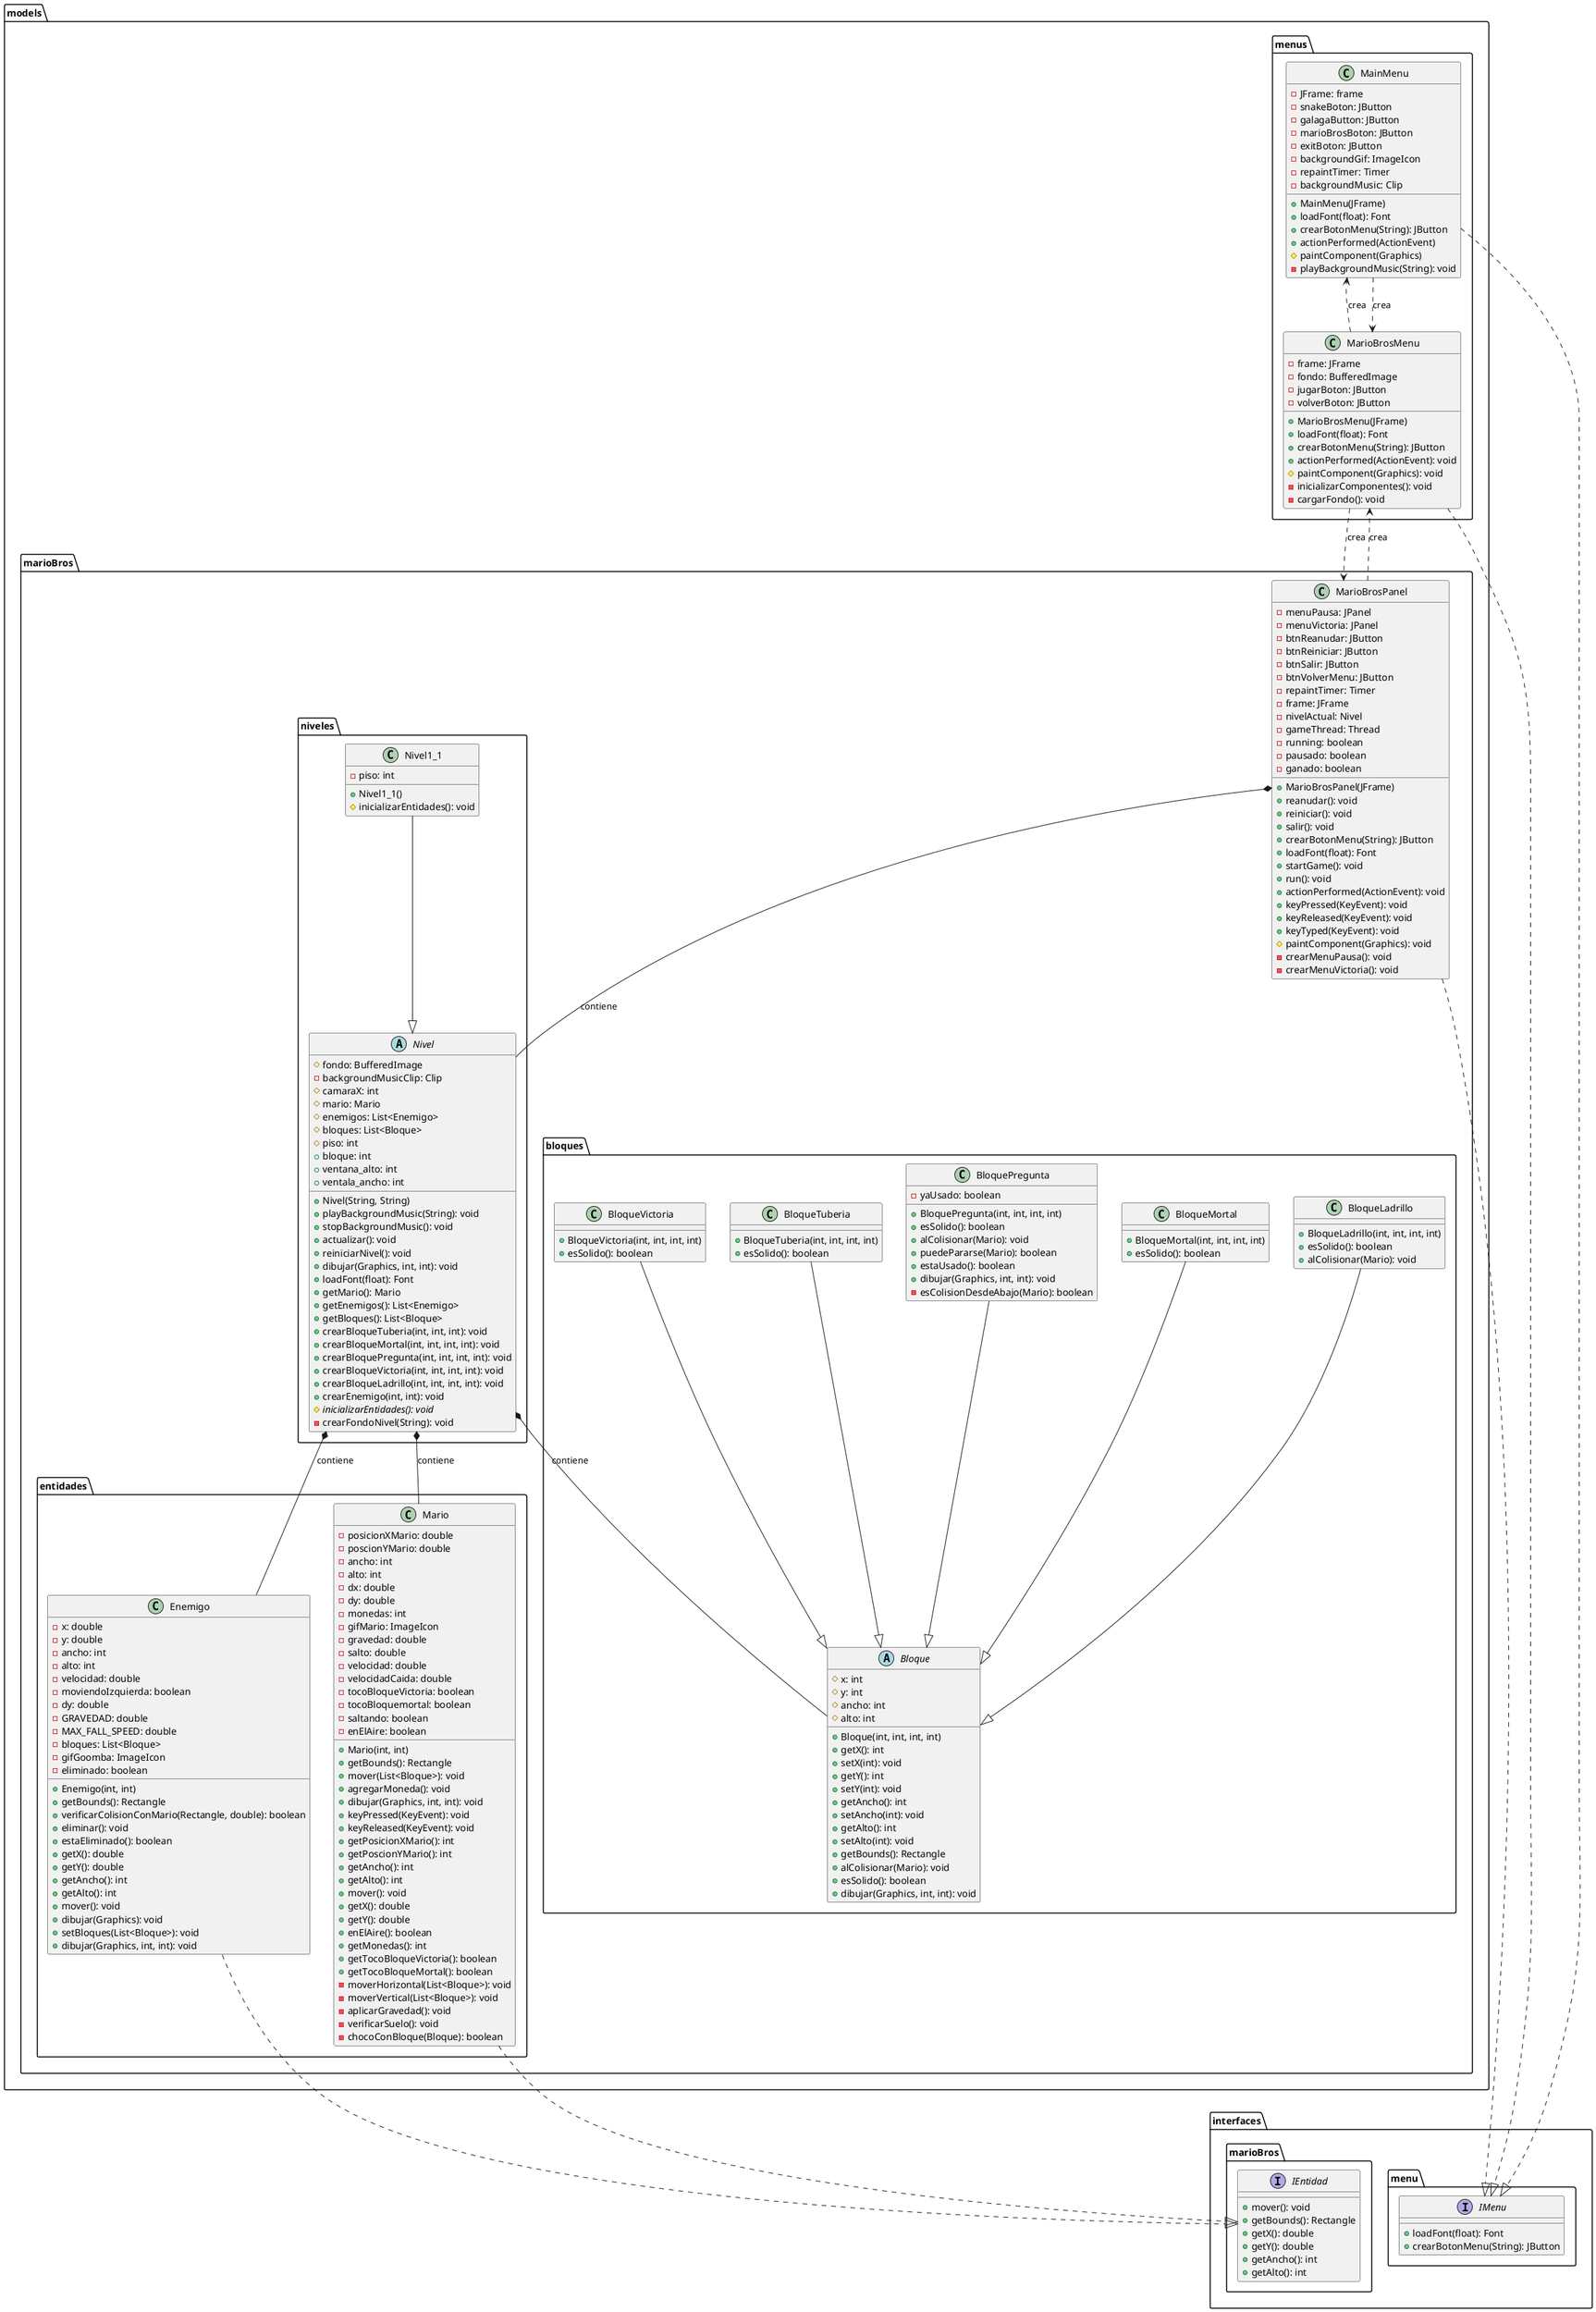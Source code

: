 @startuml "MarioBros Component Diagram"

' --- INTERFACES ---
package "interfaces.menu" {
    interface IMenu {
        + loadFont(float): Font
        + crearBotonMenu(String): JButton
    }
}

package "interfaces.marioBros" {
    interface IEntidad {
        + mover(): void
        + getBounds(): Rectangle
        + getX(): double
        + getY(): double
        + getAncho(): int
        + getAlto(): int
    }
}

' --- MODELS.MENUS DE MARIO BROS ---
package "models.menus" {
    class MainMenu {
        - JFrame: frame
        - snakeBoton: JButton
        - galagaButton: JButton
        - marioBrosBoton: JButton
        - exitBoton: JButton
        - backgroundGif: ImageIcon
        - repaintTimer: Timer
        - backgroundMusic: Clip

        + MainMenu(JFrame)
        + loadFont(float): Font
        + crearBotonMenu(String): JButton
        + actionPerformed(ActionEvent)
        # paintComponent(Graphics)
        - playBackgroundMusic(String): void
    }

    class MarioBrosMenu {
        - frame: JFrame
        - fondo: BufferedImage
        - jugarBoton: JButton
        - volverBoton: JButton

        + MarioBrosMenu(JFrame)
        + loadFont(float): Font
        + crearBotonMenu(String): JButton
        + actionPerformed(ActionEvent): void
        # paintComponent(Graphics): void
        - inicializarComponentes(): void
        - cargarFondo(): void
    }
}

' --- MODELS.MARIOBROS ---
package "models.marioBros" {
    class MarioBrosPanel {
        - menuPausa: JPanel
        - menuVictoria: JPanel
        - btnReanudar: JButton
        - btnReiniciar: JButton
        - btnSalir: JButton
        - btnVolverMenu: JButton
        - repaintTimer: Timer
        - frame: JFrame
        - nivelActual: Nivel
        - gameThread: Thread
        - running: boolean
        - pausado: boolean
        - ganado: boolean

        + MarioBrosPanel(JFrame)
        + reanudar(): void
        + reiniciar(): void
        + salir(): void
        + crearBotonMenu(String): JButton
        + loadFont(float): Font
        + startGame(): void
        + run(): void
        + actionPerformed(ActionEvent): void
        + keyPressed(KeyEvent): void
        + keyReleased(KeyEvent): void
        + keyTyped(KeyEvent): void
        # paintComponent(Graphics): void
        - crearMenuPausa(): void
        - crearMenuVictoria(): void
    }
}

' --- MODELS.MARIOBROS.NIVELES ---
package "models.marioBros.niveles" {
    abstract class Nivel {
        # fondo: BufferedImage
        - backgroundMusicClip: Clip
        # camaraX: int
        # mario: Mario
        # enemigos: List<Enemigo>
        # bloques: List<Bloque>
        # piso: int
        + bloque: int
        + ventana_alto: int
        + ventala_ancho: int

        + Nivel(String, String)
        + playBackgroundMusic(String): void
        + stopBackgroundMusic(): void
        + actualizar(): void
        + reiniciarNivel(): void
        + dibujar(Graphics, int, int): void
        + loadFont(float): Font
        + getMario(): Mario
        + getEnemigos(): List<Enemigo>
        + getBloques(): List<Bloque>
        + crearBloqueTuberia(int, int, int): void
        + crearBloqueMortal(int, int, int, int): void
        + crearBloquePregunta(int, int, int, int): void
        + crearBloqueVictoria(int, int, int, int): void
        + crearBloqueLadrillo(int, int, int, int): void
        + crearEnemigo(int, int): void
        # {abstract} inicializarEntidades(): void
        - crearFondoNivel(String): void
    }

    class Nivel1_1 {
        - piso: int

        + Nivel1_1()
        # inicializarEntidades(): void
    }
}

' --- MODELS.MARIOBROS.ENTIDADES ---
package "models.marioBros.entidades" {
    class Mario {
        - posicionXMario: double
        - poscionYMario: double
        - ancho: int
        - alto: int
        - dx: double
        - dy: double
        - monedas: int
        - gifMario: ImageIcon
        - gravedad: double
        - salto: double
        - velocidad: double
        - velocidadCaida: double
        - tocoBloqueVictoria: boolean
        - tocoBloquemortal: boolean
        - saltando: boolean
        - enElAire: boolean

        + Mario(int, int)
        + getBounds(): Rectangle
        + mover(List<Bloque>): void
        + agregarMoneda(): void
        + dibujar(Graphics, int, int): void
        + keyPressed(KeyEvent): void
        + keyReleased(KeyEvent): void
        + getPosicionXMario(): int
        + getPoscionYMario(): int
        + getAncho(): int
        + getAlto(): int
        + mover(): void
        + getX(): double
        + getY(): double
        + enElAire(): boolean
        + getMonedas(): int
        + getTocoBloqueVictoria(): boolean
        + getTocoBloqueMortal(): boolean
        - moverHorizontal(List<Bloque>): void
        - moverVertical(List<Bloque>): void
        - aplicarGravedad(): void
        - verificarSuelo(): void
        - chocoConBloque(Bloque): boolean
    }

    class Enemigo {
        - x: double
        - y: double
        - ancho: int
        - alto: int
        - velocidad: double
        - moviendoIzquierda: boolean
        - dy: double
        - GRAVEDAD: double
        - MAX_FALL_SPEED: double
        - bloques: List<Bloque>
        - gifGoomba: ImageIcon
        - eliminado: boolean

        + Enemigo(int, int)
        + getBounds(): Rectangle
        + verificarColisionConMario(Rectangle, double): boolean
        + eliminar(): void
        + estaEliminado(): boolean
        + getX(): double
        + getY(): double
        + getAncho(): int
        + getAlto(): int
        + mover(): void
        + dibujar(Graphics): void
        + setBloques(List<Bloque>): void
        + dibujar(Graphics, int, int): void
    }
}

' --- MODELS.MARIOBROS.BLOQUES ---
package "models.marioBros.bloques" {
    abstract class Bloque {
        # x: int
        # y: int
        # ancho: int
        # alto: int

        + Bloque(int, int, int, int)
        + getX(): int
        + setX(int): void
        + getY(): int
        + setY(int): void
        + getAncho(): int
        + setAncho(int): void
        + getAlto(): int
        + setAlto(int): void
        + getBounds(): Rectangle
        + alColisionar(Mario): void
        + esSolido(): boolean
        + dibujar(Graphics, int, int): void
    }

    class BloqueLadrillo {
        + BloqueLadrillo(int, int, int, int)
        + esSolido(): boolean
        + alColisionar(Mario): void
    }

    class BloqueMortal {
        + BloqueMortal(int, int, int, int)
        + esSolido(): boolean
    }

    class BloquePregunta {
        - yaUsado: boolean

        + BloquePregunta(int, int, int, int)
        + esSolido(): boolean
        + alColisionar(Mario): void
        + puedePararse(Mario): boolean
        + estaUsado(): boolean
        + dibujar(Graphics, int, int): void
        - esColisionDesdeAbajo(Mario): boolean
    }

    class BloqueTuberia {
        + BloqueTuberia(int, int, int, int)
        + esSolido(): boolean
    }

    class BloqueVictoria {
        + BloqueVictoria(int, int, int, int)
        + esSolido(): boolean
    }
}

' --- IMPLEMENTACIONES DE INTERFACES ---
MainMenu ..|> IMenu
MarioBrosMenu ..|> IMenu
MarioBrosPanel ..|> IMenu
Mario ..|> IEntidad
Enemigo ..|> IEntidad

' --- HERENCIAS ---
Nivel1_1 --|> Nivel

BloqueLadrillo --|> Bloque
BloqueMortal --|> Bloque
BloquePregunta --|> Bloque
BloqueTuberia --|> Bloque
BloqueVictoria --|> Bloque

' --- COMO SE CREAN LAS CLASES ---
MainMenu ..> MarioBrosMenu : crea
MarioBrosMenu ..> MainMenu : crea
MarioBrosMenu ..> MarioBrosPanel : crea
MarioBrosPanel ..> MarioBrosMenu : crea

' --- COMPOSICION ---
MarioBrosPanel *-- Nivel : contiene
Nivel *-- Mario : contiene
Nivel *-- Enemigo : contiene
Nivel *-- Bloque : contiene

@enduml